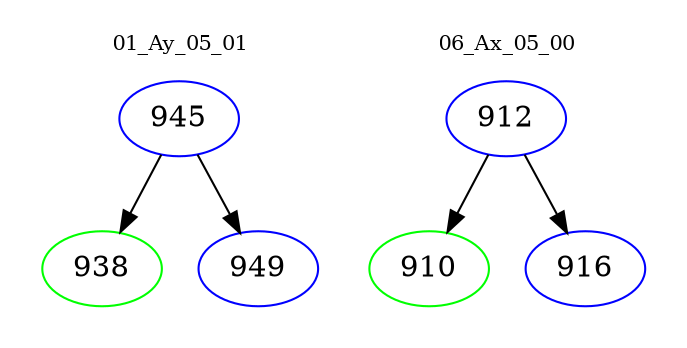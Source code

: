 digraph{
subgraph cluster_0 {
color = white
label = "01_Ay_05_01";
fontsize=10;
T0_945 [label="945", color="blue"]
T0_945 -> T0_938 [color="black"]
T0_938 [label="938", color="green"]
T0_945 -> T0_949 [color="black"]
T0_949 [label="949", color="blue"]
}
subgraph cluster_1 {
color = white
label = "06_Ax_05_00";
fontsize=10;
T1_912 [label="912", color="blue"]
T1_912 -> T1_910 [color="black"]
T1_910 [label="910", color="green"]
T1_912 -> T1_916 [color="black"]
T1_916 [label="916", color="blue"]
}
}
